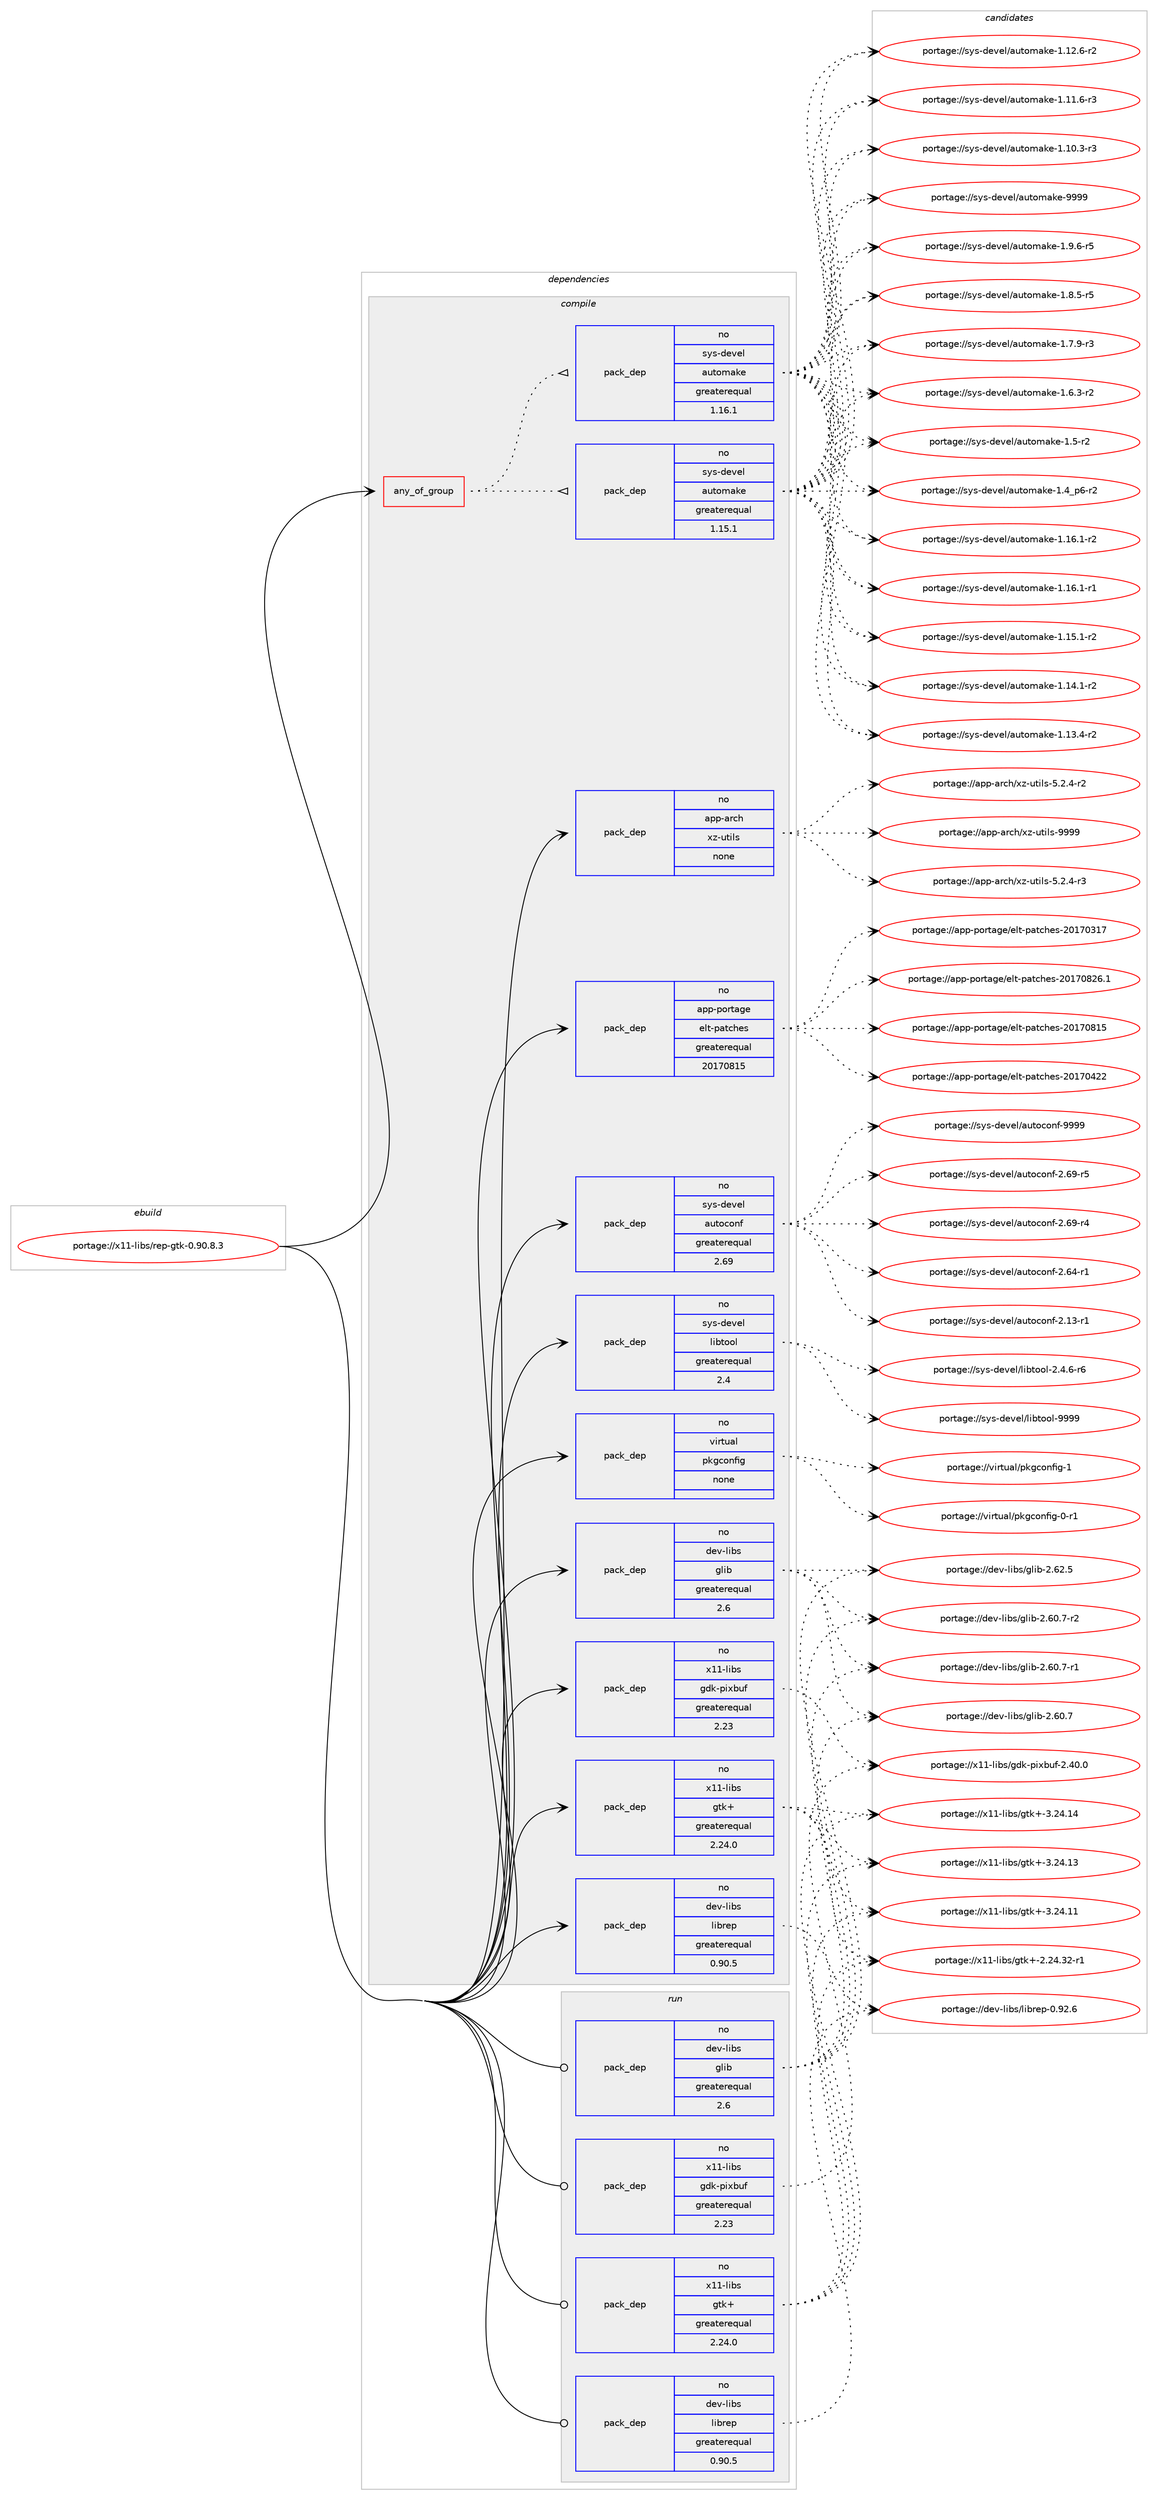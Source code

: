 digraph prolog {

# *************
# Graph options
# *************

newrank=true;
concentrate=true;
compound=true;
graph [rankdir=LR,fontname=Helvetica,fontsize=10,ranksep=1.5];#, ranksep=2.5, nodesep=0.2];
edge  [arrowhead=vee];
node  [fontname=Helvetica,fontsize=10];

# **********
# The ebuild
# **********

subgraph cluster_leftcol {
color=gray;
rank=same;
label=<<i>ebuild</i>>;
id [label="portage://x11-libs/rep-gtk-0.90.8.3", color=red, width=4, href="../x11-libs/rep-gtk-0.90.8.3.svg"];
}

# ****************
# The dependencies
# ****************

subgraph cluster_midcol {
color=gray;
label=<<i>dependencies</i>>;
subgraph cluster_compile {
fillcolor="#eeeeee";
style=filled;
label=<<i>compile</i>>;
subgraph any155 {
dependency10476 [label=<<TABLE BORDER="0" CELLBORDER="1" CELLSPACING="0" CELLPADDING="4"><TR><TD CELLPADDING="10">any_of_group</TD></TR></TABLE>>, shape=none, color=red];subgraph pack9090 {
dependency10477 [label=<<TABLE BORDER="0" CELLBORDER="1" CELLSPACING="0" CELLPADDING="4" WIDTH="220"><TR><TD ROWSPAN="6" CELLPADDING="30">pack_dep</TD></TR><TR><TD WIDTH="110">no</TD></TR><TR><TD>sys-devel</TD></TR><TR><TD>automake</TD></TR><TR><TD>greaterequal</TD></TR><TR><TD>1.16.1</TD></TR></TABLE>>, shape=none, color=blue];
}
dependency10476:e -> dependency10477:w [weight=20,style="dotted",arrowhead="oinv"];
subgraph pack9091 {
dependency10478 [label=<<TABLE BORDER="0" CELLBORDER="1" CELLSPACING="0" CELLPADDING="4" WIDTH="220"><TR><TD ROWSPAN="6" CELLPADDING="30">pack_dep</TD></TR><TR><TD WIDTH="110">no</TD></TR><TR><TD>sys-devel</TD></TR><TR><TD>automake</TD></TR><TR><TD>greaterequal</TD></TR><TR><TD>1.15.1</TD></TR></TABLE>>, shape=none, color=blue];
}
dependency10476:e -> dependency10478:w [weight=20,style="dotted",arrowhead="oinv"];
}
id:e -> dependency10476:w [weight=20,style="solid",arrowhead="vee"];
subgraph pack9092 {
dependency10479 [label=<<TABLE BORDER="0" CELLBORDER="1" CELLSPACING="0" CELLPADDING="4" WIDTH="220"><TR><TD ROWSPAN="6" CELLPADDING="30">pack_dep</TD></TR><TR><TD WIDTH="110">no</TD></TR><TR><TD>app-arch</TD></TR><TR><TD>xz-utils</TD></TR><TR><TD>none</TD></TR><TR><TD></TD></TR></TABLE>>, shape=none, color=blue];
}
id:e -> dependency10479:w [weight=20,style="solid",arrowhead="vee"];
subgraph pack9093 {
dependency10480 [label=<<TABLE BORDER="0" CELLBORDER="1" CELLSPACING="0" CELLPADDING="4" WIDTH="220"><TR><TD ROWSPAN="6" CELLPADDING="30">pack_dep</TD></TR><TR><TD WIDTH="110">no</TD></TR><TR><TD>app-portage</TD></TR><TR><TD>elt-patches</TD></TR><TR><TD>greaterequal</TD></TR><TR><TD>20170815</TD></TR></TABLE>>, shape=none, color=blue];
}
id:e -> dependency10480:w [weight=20,style="solid",arrowhead="vee"];
subgraph pack9094 {
dependency10481 [label=<<TABLE BORDER="0" CELLBORDER="1" CELLSPACING="0" CELLPADDING="4" WIDTH="220"><TR><TD ROWSPAN="6" CELLPADDING="30">pack_dep</TD></TR><TR><TD WIDTH="110">no</TD></TR><TR><TD>dev-libs</TD></TR><TR><TD>glib</TD></TR><TR><TD>greaterequal</TD></TR><TR><TD>2.6</TD></TR></TABLE>>, shape=none, color=blue];
}
id:e -> dependency10481:w [weight=20,style="solid",arrowhead="vee"];
subgraph pack9095 {
dependency10482 [label=<<TABLE BORDER="0" CELLBORDER="1" CELLSPACING="0" CELLPADDING="4" WIDTH="220"><TR><TD ROWSPAN="6" CELLPADDING="30">pack_dep</TD></TR><TR><TD WIDTH="110">no</TD></TR><TR><TD>dev-libs</TD></TR><TR><TD>librep</TD></TR><TR><TD>greaterequal</TD></TR><TR><TD>0.90.5</TD></TR></TABLE>>, shape=none, color=blue];
}
id:e -> dependency10482:w [weight=20,style="solid",arrowhead="vee"];
subgraph pack9096 {
dependency10483 [label=<<TABLE BORDER="0" CELLBORDER="1" CELLSPACING="0" CELLPADDING="4" WIDTH="220"><TR><TD ROWSPAN="6" CELLPADDING="30">pack_dep</TD></TR><TR><TD WIDTH="110">no</TD></TR><TR><TD>sys-devel</TD></TR><TR><TD>autoconf</TD></TR><TR><TD>greaterequal</TD></TR><TR><TD>2.69</TD></TR></TABLE>>, shape=none, color=blue];
}
id:e -> dependency10483:w [weight=20,style="solid",arrowhead="vee"];
subgraph pack9097 {
dependency10484 [label=<<TABLE BORDER="0" CELLBORDER="1" CELLSPACING="0" CELLPADDING="4" WIDTH="220"><TR><TD ROWSPAN="6" CELLPADDING="30">pack_dep</TD></TR><TR><TD WIDTH="110">no</TD></TR><TR><TD>sys-devel</TD></TR><TR><TD>libtool</TD></TR><TR><TD>greaterequal</TD></TR><TR><TD>2.4</TD></TR></TABLE>>, shape=none, color=blue];
}
id:e -> dependency10484:w [weight=20,style="solid",arrowhead="vee"];
subgraph pack9098 {
dependency10485 [label=<<TABLE BORDER="0" CELLBORDER="1" CELLSPACING="0" CELLPADDING="4" WIDTH="220"><TR><TD ROWSPAN="6" CELLPADDING="30">pack_dep</TD></TR><TR><TD WIDTH="110">no</TD></TR><TR><TD>virtual</TD></TR><TR><TD>pkgconfig</TD></TR><TR><TD>none</TD></TR><TR><TD></TD></TR></TABLE>>, shape=none, color=blue];
}
id:e -> dependency10485:w [weight=20,style="solid",arrowhead="vee"];
subgraph pack9099 {
dependency10486 [label=<<TABLE BORDER="0" CELLBORDER="1" CELLSPACING="0" CELLPADDING="4" WIDTH="220"><TR><TD ROWSPAN="6" CELLPADDING="30">pack_dep</TD></TR><TR><TD WIDTH="110">no</TD></TR><TR><TD>x11-libs</TD></TR><TR><TD>gdk-pixbuf</TD></TR><TR><TD>greaterequal</TD></TR><TR><TD>2.23</TD></TR></TABLE>>, shape=none, color=blue];
}
id:e -> dependency10486:w [weight=20,style="solid",arrowhead="vee"];
subgraph pack9100 {
dependency10487 [label=<<TABLE BORDER="0" CELLBORDER="1" CELLSPACING="0" CELLPADDING="4" WIDTH="220"><TR><TD ROWSPAN="6" CELLPADDING="30">pack_dep</TD></TR><TR><TD WIDTH="110">no</TD></TR><TR><TD>x11-libs</TD></TR><TR><TD>gtk+</TD></TR><TR><TD>greaterequal</TD></TR><TR><TD>2.24.0</TD></TR></TABLE>>, shape=none, color=blue];
}
id:e -> dependency10487:w [weight=20,style="solid",arrowhead="vee"];
}
subgraph cluster_compileandrun {
fillcolor="#eeeeee";
style=filled;
label=<<i>compile and run</i>>;
}
subgraph cluster_run {
fillcolor="#eeeeee";
style=filled;
label=<<i>run</i>>;
subgraph pack9101 {
dependency10488 [label=<<TABLE BORDER="0" CELLBORDER="1" CELLSPACING="0" CELLPADDING="4" WIDTH="220"><TR><TD ROWSPAN="6" CELLPADDING="30">pack_dep</TD></TR><TR><TD WIDTH="110">no</TD></TR><TR><TD>dev-libs</TD></TR><TR><TD>glib</TD></TR><TR><TD>greaterequal</TD></TR><TR><TD>2.6</TD></TR></TABLE>>, shape=none, color=blue];
}
id:e -> dependency10488:w [weight=20,style="solid",arrowhead="odot"];
subgraph pack9102 {
dependency10489 [label=<<TABLE BORDER="0" CELLBORDER="1" CELLSPACING="0" CELLPADDING="4" WIDTH="220"><TR><TD ROWSPAN="6" CELLPADDING="30">pack_dep</TD></TR><TR><TD WIDTH="110">no</TD></TR><TR><TD>dev-libs</TD></TR><TR><TD>librep</TD></TR><TR><TD>greaterequal</TD></TR><TR><TD>0.90.5</TD></TR></TABLE>>, shape=none, color=blue];
}
id:e -> dependency10489:w [weight=20,style="solid",arrowhead="odot"];
subgraph pack9103 {
dependency10490 [label=<<TABLE BORDER="0" CELLBORDER="1" CELLSPACING="0" CELLPADDING="4" WIDTH="220"><TR><TD ROWSPAN="6" CELLPADDING="30">pack_dep</TD></TR><TR><TD WIDTH="110">no</TD></TR><TR><TD>x11-libs</TD></TR><TR><TD>gdk-pixbuf</TD></TR><TR><TD>greaterequal</TD></TR><TR><TD>2.23</TD></TR></TABLE>>, shape=none, color=blue];
}
id:e -> dependency10490:w [weight=20,style="solid",arrowhead="odot"];
subgraph pack9104 {
dependency10491 [label=<<TABLE BORDER="0" CELLBORDER="1" CELLSPACING="0" CELLPADDING="4" WIDTH="220"><TR><TD ROWSPAN="6" CELLPADDING="30">pack_dep</TD></TR><TR><TD WIDTH="110">no</TD></TR><TR><TD>x11-libs</TD></TR><TR><TD>gtk+</TD></TR><TR><TD>greaterequal</TD></TR><TR><TD>2.24.0</TD></TR></TABLE>>, shape=none, color=blue];
}
id:e -> dependency10491:w [weight=20,style="solid",arrowhead="odot"];
}
}

# **************
# The candidates
# **************

subgraph cluster_choices {
rank=same;
color=gray;
label=<<i>candidates</i>>;

subgraph choice9090 {
color=black;
nodesep=1;
choice115121115451001011181011084797117116111109971071014557575757 [label="portage://sys-devel/automake-9999", color=red, width=4,href="../sys-devel/automake-9999.svg"];
choice115121115451001011181011084797117116111109971071014549465746544511453 [label="portage://sys-devel/automake-1.9.6-r5", color=red, width=4,href="../sys-devel/automake-1.9.6-r5.svg"];
choice115121115451001011181011084797117116111109971071014549465646534511453 [label="portage://sys-devel/automake-1.8.5-r5", color=red, width=4,href="../sys-devel/automake-1.8.5-r5.svg"];
choice115121115451001011181011084797117116111109971071014549465546574511451 [label="portage://sys-devel/automake-1.7.9-r3", color=red, width=4,href="../sys-devel/automake-1.7.9-r3.svg"];
choice115121115451001011181011084797117116111109971071014549465446514511450 [label="portage://sys-devel/automake-1.6.3-r2", color=red, width=4,href="../sys-devel/automake-1.6.3-r2.svg"];
choice11512111545100101118101108479711711611110997107101454946534511450 [label="portage://sys-devel/automake-1.5-r2", color=red, width=4,href="../sys-devel/automake-1.5-r2.svg"];
choice115121115451001011181011084797117116111109971071014549465295112544511450 [label="portage://sys-devel/automake-1.4_p6-r2", color=red, width=4,href="../sys-devel/automake-1.4_p6-r2.svg"];
choice11512111545100101118101108479711711611110997107101454946495446494511450 [label="portage://sys-devel/automake-1.16.1-r2", color=red, width=4,href="../sys-devel/automake-1.16.1-r2.svg"];
choice11512111545100101118101108479711711611110997107101454946495446494511449 [label="portage://sys-devel/automake-1.16.1-r1", color=red, width=4,href="../sys-devel/automake-1.16.1-r1.svg"];
choice11512111545100101118101108479711711611110997107101454946495346494511450 [label="portage://sys-devel/automake-1.15.1-r2", color=red, width=4,href="../sys-devel/automake-1.15.1-r2.svg"];
choice11512111545100101118101108479711711611110997107101454946495246494511450 [label="portage://sys-devel/automake-1.14.1-r2", color=red, width=4,href="../sys-devel/automake-1.14.1-r2.svg"];
choice11512111545100101118101108479711711611110997107101454946495146524511450 [label="portage://sys-devel/automake-1.13.4-r2", color=red, width=4,href="../sys-devel/automake-1.13.4-r2.svg"];
choice11512111545100101118101108479711711611110997107101454946495046544511450 [label="portage://sys-devel/automake-1.12.6-r2", color=red, width=4,href="../sys-devel/automake-1.12.6-r2.svg"];
choice11512111545100101118101108479711711611110997107101454946494946544511451 [label="portage://sys-devel/automake-1.11.6-r3", color=red, width=4,href="../sys-devel/automake-1.11.6-r3.svg"];
choice11512111545100101118101108479711711611110997107101454946494846514511451 [label="portage://sys-devel/automake-1.10.3-r3", color=red, width=4,href="../sys-devel/automake-1.10.3-r3.svg"];
dependency10477:e -> choice115121115451001011181011084797117116111109971071014557575757:w [style=dotted,weight="100"];
dependency10477:e -> choice115121115451001011181011084797117116111109971071014549465746544511453:w [style=dotted,weight="100"];
dependency10477:e -> choice115121115451001011181011084797117116111109971071014549465646534511453:w [style=dotted,weight="100"];
dependency10477:e -> choice115121115451001011181011084797117116111109971071014549465546574511451:w [style=dotted,weight="100"];
dependency10477:e -> choice115121115451001011181011084797117116111109971071014549465446514511450:w [style=dotted,weight="100"];
dependency10477:e -> choice11512111545100101118101108479711711611110997107101454946534511450:w [style=dotted,weight="100"];
dependency10477:e -> choice115121115451001011181011084797117116111109971071014549465295112544511450:w [style=dotted,weight="100"];
dependency10477:e -> choice11512111545100101118101108479711711611110997107101454946495446494511450:w [style=dotted,weight="100"];
dependency10477:e -> choice11512111545100101118101108479711711611110997107101454946495446494511449:w [style=dotted,weight="100"];
dependency10477:e -> choice11512111545100101118101108479711711611110997107101454946495346494511450:w [style=dotted,weight="100"];
dependency10477:e -> choice11512111545100101118101108479711711611110997107101454946495246494511450:w [style=dotted,weight="100"];
dependency10477:e -> choice11512111545100101118101108479711711611110997107101454946495146524511450:w [style=dotted,weight="100"];
dependency10477:e -> choice11512111545100101118101108479711711611110997107101454946495046544511450:w [style=dotted,weight="100"];
dependency10477:e -> choice11512111545100101118101108479711711611110997107101454946494946544511451:w [style=dotted,weight="100"];
dependency10477:e -> choice11512111545100101118101108479711711611110997107101454946494846514511451:w [style=dotted,weight="100"];
}
subgraph choice9091 {
color=black;
nodesep=1;
choice115121115451001011181011084797117116111109971071014557575757 [label="portage://sys-devel/automake-9999", color=red, width=4,href="../sys-devel/automake-9999.svg"];
choice115121115451001011181011084797117116111109971071014549465746544511453 [label="portage://sys-devel/automake-1.9.6-r5", color=red, width=4,href="../sys-devel/automake-1.9.6-r5.svg"];
choice115121115451001011181011084797117116111109971071014549465646534511453 [label="portage://sys-devel/automake-1.8.5-r5", color=red, width=4,href="../sys-devel/automake-1.8.5-r5.svg"];
choice115121115451001011181011084797117116111109971071014549465546574511451 [label="portage://sys-devel/automake-1.7.9-r3", color=red, width=4,href="../sys-devel/automake-1.7.9-r3.svg"];
choice115121115451001011181011084797117116111109971071014549465446514511450 [label="portage://sys-devel/automake-1.6.3-r2", color=red, width=4,href="../sys-devel/automake-1.6.3-r2.svg"];
choice11512111545100101118101108479711711611110997107101454946534511450 [label="portage://sys-devel/automake-1.5-r2", color=red, width=4,href="../sys-devel/automake-1.5-r2.svg"];
choice115121115451001011181011084797117116111109971071014549465295112544511450 [label="portage://sys-devel/automake-1.4_p6-r2", color=red, width=4,href="../sys-devel/automake-1.4_p6-r2.svg"];
choice11512111545100101118101108479711711611110997107101454946495446494511450 [label="portage://sys-devel/automake-1.16.1-r2", color=red, width=4,href="../sys-devel/automake-1.16.1-r2.svg"];
choice11512111545100101118101108479711711611110997107101454946495446494511449 [label="portage://sys-devel/automake-1.16.1-r1", color=red, width=4,href="../sys-devel/automake-1.16.1-r1.svg"];
choice11512111545100101118101108479711711611110997107101454946495346494511450 [label="portage://sys-devel/automake-1.15.1-r2", color=red, width=4,href="../sys-devel/automake-1.15.1-r2.svg"];
choice11512111545100101118101108479711711611110997107101454946495246494511450 [label="portage://sys-devel/automake-1.14.1-r2", color=red, width=4,href="../sys-devel/automake-1.14.1-r2.svg"];
choice11512111545100101118101108479711711611110997107101454946495146524511450 [label="portage://sys-devel/automake-1.13.4-r2", color=red, width=4,href="../sys-devel/automake-1.13.4-r2.svg"];
choice11512111545100101118101108479711711611110997107101454946495046544511450 [label="portage://sys-devel/automake-1.12.6-r2", color=red, width=4,href="../sys-devel/automake-1.12.6-r2.svg"];
choice11512111545100101118101108479711711611110997107101454946494946544511451 [label="portage://sys-devel/automake-1.11.6-r3", color=red, width=4,href="../sys-devel/automake-1.11.6-r3.svg"];
choice11512111545100101118101108479711711611110997107101454946494846514511451 [label="portage://sys-devel/automake-1.10.3-r3", color=red, width=4,href="../sys-devel/automake-1.10.3-r3.svg"];
dependency10478:e -> choice115121115451001011181011084797117116111109971071014557575757:w [style=dotted,weight="100"];
dependency10478:e -> choice115121115451001011181011084797117116111109971071014549465746544511453:w [style=dotted,weight="100"];
dependency10478:e -> choice115121115451001011181011084797117116111109971071014549465646534511453:w [style=dotted,weight="100"];
dependency10478:e -> choice115121115451001011181011084797117116111109971071014549465546574511451:w [style=dotted,weight="100"];
dependency10478:e -> choice115121115451001011181011084797117116111109971071014549465446514511450:w [style=dotted,weight="100"];
dependency10478:e -> choice11512111545100101118101108479711711611110997107101454946534511450:w [style=dotted,weight="100"];
dependency10478:e -> choice115121115451001011181011084797117116111109971071014549465295112544511450:w [style=dotted,weight="100"];
dependency10478:e -> choice11512111545100101118101108479711711611110997107101454946495446494511450:w [style=dotted,weight="100"];
dependency10478:e -> choice11512111545100101118101108479711711611110997107101454946495446494511449:w [style=dotted,weight="100"];
dependency10478:e -> choice11512111545100101118101108479711711611110997107101454946495346494511450:w [style=dotted,weight="100"];
dependency10478:e -> choice11512111545100101118101108479711711611110997107101454946495246494511450:w [style=dotted,weight="100"];
dependency10478:e -> choice11512111545100101118101108479711711611110997107101454946495146524511450:w [style=dotted,weight="100"];
dependency10478:e -> choice11512111545100101118101108479711711611110997107101454946495046544511450:w [style=dotted,weight="100"];
dependency10478:e -> choice11512111545100101118101108479711711611110997107101454946494946544511451:w [style=dotted,weight="100"];
dependency10478:e -> choice11512111545100101118101108479711711611110997107101454946494846514511451:w [style=dotted,weight="100"];
}
subgraph choice9092 {
color=black;
nodesep=1;
choice9711211245971149910447120122451171161051081154557575757 [label="portage://app-arch/xz-utils-9999", color=red, width=4,href="../app-arch/xz-utils-9999.svg"];
choice9711211245971149910447120122451171161051081154553465046524511451 [label="portage://app-arch/xz-utils-5.2.4-r3", color=red, width=4,href="../app-arch/xz-utils-5.2.4-r3.svg"];
choice9711211245971149910447120122451171161051081154553465046524511450 [label="portage://app-arch/xz-utils-5.2.4-r2", color=red, width=4,href="../app-arch/xz-utils-5.2.4-r2.svg"];
dependency10479:e -> choice9711211245971149910447120122451171161051081154557575757:w [style=dotted,weight="100"];
dependency10479:e -> choice9711211245971149910447120122451171161051081154553465046524511451:w [style=dotted,weight="100"];
dependency10479:e -> choice9711211245971149910447120122451171161051081154553465046524511450:w [style=dotted,weight="100"];
}
subgraph choice9093 {
color=black;
nodesep=1;
choice971121124511211111411697103101471011081164511297116991041011154550484955485650544649 [label="portage://app-portage/elt-patches-20170826.1", color=red, width=4,href="../app-portage/elt-patches-20170826.1.svg"];
choice97112112451121111141169710310147101108116451129711699104101115455048495548564953 [label="portage://app-portage/elt-patches-20170815", color=red, width=4,href="../app-portage/elt-patches-20170815.svg"];
choice97112112451121111141169710310147101108116451129711699104101115455048495548525050 [label="portage://app-portage/elt-patches-20170422", color=red, width=4,href="../app-portage/elt-patches-20170422.svg"];
choice97112112451121111141169710310147101108116451129711699104101115455048495548514955 [label="portage://app-portage/elt-patches-20170317", color=red, width=4,href="../app-portage/elt-patches-20170317.svg"];
dependency10480:e -> choice971121124511211111411697103101471011081164511297116991041011154550484955485650544649:w [style=dotted,weight="100"];
dependency10480:e -> choice97112112451121111141169710310147101108116451129711699104101115455048495548564953:w [style=dotted,weight="100"];
dependency10480:e -> choice97112112451121111141169710310147101108116451129711699104101115455048495548525050:w [style=dotted,weight="100"];
dependency10480:e -> choice97112112451121111141169710310147101108116451129711699104101115455048495548514955:w [style=dotted,weight="100"];
}
subgraph choice9094 {
color=black;
nodesep=1;
choice1001011184510810598115471031081059845504654504653 [label="portage://dev-libs/glib-2.62.5", color=red, width=4,href="../dev-libs/glib-2.62.5.svg"];
choice10010111845108105981154710310810598455046544846554511450 [label="portage://dev-libs/glib-2.60.7-r2", color=red, width=4,href="../dev-libs/glib-2.60.7-r2.svg"];
choice10010111845108105981154710310810598455046544846554511449 [label="portage://dev-libs/glib-2.60.7-r1", color=red, width=4,href="../dev-libs/glib-2.60.7-r1.svg"];
choice1001011184510810598115471031081059845504654484655 [label="portage://dev-libs/glib-2.60.7", color=red, width=4,href="../dev-libs/glib-2.60.7.svg"];
dependency10481:e -> choice1001011184510810598115471031081059845504654504653:w [style=dotted,weight="100"];
dependency10481:e -> choice10010111845108105981154710310810598455046544846554511450:w [style=dotted,weight="100"];
dependency10481:e -> choice10010111845108105981154710310810598455046544846554511449:w [style=dotted,weight="100"];
dependency10481:e -> choice1001011184510810598115471031081059845504654484655:w [style=dotted,weight="100"];
}
subgraph choice9095 {
color=black;
nodesep=1;
choice1001011184510810598115471081059811410111245484657504654 [label="portage://dev-libs/librep-0.92.6", color=red, width=4,href="../dev-libs/librep-0.92.6.svg"];
dependency10482:e -> choice1001011184510810598115471081059811410111245484657504654:w [style=dotted,weight="100"];
}
subgraph choice9096 {
color=black;
nodesep=1;
choice115121115451001011181011084797117116111991111101024557575757 [label="portage://sys-devel/autoconf-9999", color=red, width=4,href="../sys-devel/autoconf-9999.svg"];
choice1151211154510010111810110847971171161119911111010245504654574511453 [label="portage://sys-devel/autoconf-2.69-r5", color=red, width=4,href="../sys-devel/autoconf-2.69-r5.svg"];
choice1151211154510010111810110847971171161119911111010245504654574511452 [label="portage://sys-devel/autoconf-2.69-r4", color=red, width=4,href="../sys-devel/autoconf-2.69-r4.svg"];
choice1151211154510010111810110847971171161119911111010245504654524511449 [label="portage://sys-devel/autoconf-2.64-r1", color=red, width=4,href="../sys-devel/autoconf-2.64-r1.svg"];
choice1151211154510010111810110847971171161119911111010245504649514511449 [label="portage://sys-devel/autoconf-2.13-r1", color=red, width=4,href="../sys-devel/autoconf-2.13-r1.svg"];
dependency10483:e -> choice115121115451001011181011084797117116111991111101024557575757:w [style=dotted,weight="100"];
dependency10483:e -> choice1151211154510010111810110847971171161119911111010245504654574511453:w [style=dotted,weight="100"];
dependency10483:e -> choice1151211154510010111810110847971171161119911111010245504654574511452:w [style=dotted,weight="100"];
dependency10483:e -> choice1151211154510010111810110847971171161119911111010245504654524511449:w [style=dotted,weight="100"];
dependency10483:e -> choice1151211154510010111810110847971171161119911111010245504649514511449:w [style=dotted,weight="100"];
}
subgraph choice9097 {
color=black;
nodesep=1;
choice1151211154510010111810110847108105981161111111084557575757 [label="portage://sys-devel/libtool-9999", color=red, width=4,href="../sys-devel/libtool-9999.svg"];
choice1151211154510010111810110847108105981161111111084550465246544511454 [label="portage://sys-devel/libtool-2.4.6-r6", color=red, width=4,href="../sys-devel/libtool-2.4.6-r6.svg"];
dependency10484:e -> choice1151211154510010111810110847108105981161111111084557575757:w [style=dotted,weight="100"];
dependency10484:e -> choice1151211154510010111810110847108105981161111111084550465246544511454:w [style=dotted,weight="100"];
}
subgraph choice9098 {
color=black;
nodesep=1;
choice1181051141161179710847112107103991111101021051034549 [label="portage://virtual/pkgconfig-1", color=red, width=4,href="../virtual/pkgconfig-1.svg"];
choice11810511411611797108471121071039911111010210510345484511449 [label="portage://virtual/pkgconfig-0-r1", color=red, width=4,href="../virtual/pkgconfig-0-r1.svg"];
dependency10485:e -> choice1181051141161179710847112107103991111101021051034549:w [style=dotted,weight="100"];
dependency10485:e -> choice11810511411611797108471121071039911111010210510345484511449:w [style=dotted,weight="100"];
}
subgraph choice9099 {
color=black;
nodesep=1;
choice1204949451081059811547103100107451121051209811710245504652484648 [label="portage://x11-libs/gdk-pixbuf-2.40.0", color=red, width=4,href="../x11-libs/gdk-pixbuf-2.40.0.svg"];
dependency10486:e -> choice1204949451081059811547103100107451121051209811710245504652484648:w [style=dotted,weight="100"];
}
subgraph choice9100 {
color=black;
nodesep=1;
choice1204949451081059811547103116107434551465052464952 [label="portage://x11-libs/gtk+-3.24.14", color=red, width=4,href="../x11-libs/gtk+-3.24.14.svg"];
choice1204949451081059811547103116107434551465052464951 [label="portage://x11-libs/gtk+-3.24.13", color=red, width=4,href="../x11-libs/gtk+-3.24.13.svg"];
choice1204949451081059811547103116107434551465052464949 [label="portage://x11-libs/gtk+-3.24.11", color=red, width=4,href="../x11-libs/gtk+-3.24.11.svg"];
choice12049494510810598115471031161074345504650524651504511449 [label="portage://x11-libs/gtk+-2.24.32-r1", color=red, width=4,href="../x11-libs/gtk+-2.24.32-r1.svg"];
dependency10487:e -> choice1204949451081059811547103116107434551465052464952:w [style=dotted,weight="100"];
dependency10487:e -> choice1204949451081059811547103116107434551465052464951:w [style=dotted,weight="100"];
dependency10487:e -> choice1204949451081059811547103116107434551465052464949:w [style=dotted,weight="100"];
dependency10487:e -> choice12049494510810598115471031161074345504650524651504511449:w [style=dotted,weight="100"];
}
subgraph choice9101 {
color=black;
nodesep=1;
choice1001011184510810598115471031081059845504654504653 [label="portage://dev-libs/glib-2.62.5", color=red, width=4,href="../dev-libs/glib-2.62.5.svg"];
choice10010111845108105981154710310810598455046544846554511450 [label="portage://dev-libs/glib-2.60.7-r2", color=red, width=4,href="../dev-libs/glib-2.60.7-r2.svg"];
choice10010111845108105981154710310810598455046544846554511449 [label="portage://dev-libs/glib-2.60.7-r1", color=red, width=4,href="../dev-libs/glib-2.60.7-r1.svg"];
choice1001011184510810598115471031081059845504654484655 [label="portage://dev-libs/glib-2.60.7", color=red, width=4,href="../dev-libs/glib-2.60.7.svg"];
dependency10488:e -> choice1001011184510810598115471031081059845504654504653:w [style=dotted,weight="100"];
dependency10488:e -> choice10010111845108105981154710310810598455046544846554511450:w [style=dotted,weight="100"];
dependency10488:e -> choice10010111845108105981154710310810598455046544846554511449:w [style=dotted,weight="100"];
dependency10488:e -> choice1001011184510810598115471031081059845504654484655:w [style=dotted,weight="100"];
}
subgraph choice9102 {
color=black;
nodesep=1;
choice1001011184510810598115471081059811410111245484657504654 [label="portage://dev-libs/librep-0.92.6", color=red, width=4,href="../dev-libs/librep-0.92.6.svg"];
dependency10489:e -> choice1001011184510810598115471081059811410111245484657504654:w [style=dotted,weight="100"];
}
subgraph choice9103 {
color=black;
nodesep=1;
choice1204949451081059811547103100107451121051209811710245504652484648 [label="portage://x11-libs/gdk-pixbuf-2.40.0", color=red, width=4,href="../x11-libs/gdk-pixbuf-2.40.0.svg"];
dependency10490:e -> choice1204949451081059811547103100107451121051209811710245504652484648:w [style=dotted,weight="100"];
}
subgraph choice9104 {
color=black;
nodesep=1;
choice1204949451081059811547103116107434551465052464952 [label="portage://x11-libs/gtk+-3.24.14", color=red, width=4,href="../x11-libs/gtk+-3.24.14.svg"];
choice1204949451081059811547103116107434551465052464951 [label="portage://x11-libs/gtk+-3.24.13", color=red, width=4,href="../x11-libs/gtk+-3.24.13.svg"];
choice1204949451081059811547103116107434551465052464949 [label="portage://x11-libs/gtk+-3.24.11", color=red, width=4,href="../x11-libs/gtk+-3.24.11.svg"];
choice12049494510810598115471031161074345504650524651504511449 [label="portage://x11-libs/gtk+-2.24.32-r1", color=red, width=4,href="../x11-libs/gtk+-2.24.32-r1.svg"];
dependency10491:e -> choice1204949451081059811547103116107434551465052464952:w [style=dotted,weight="100"];
dependency10491:e -> choice1204949451081059811547103116107434551465052464951:w [style=dotted,weight="100"];
dependency10491:e -> choice1204949451081059811547103116107434551465052464949:w [style=dotted,weight="100"];
dependency10491:e -> choice12049494510810598115471031161074345504650524651504511449:w [style=dotted,weight="100"];
}
}

}
